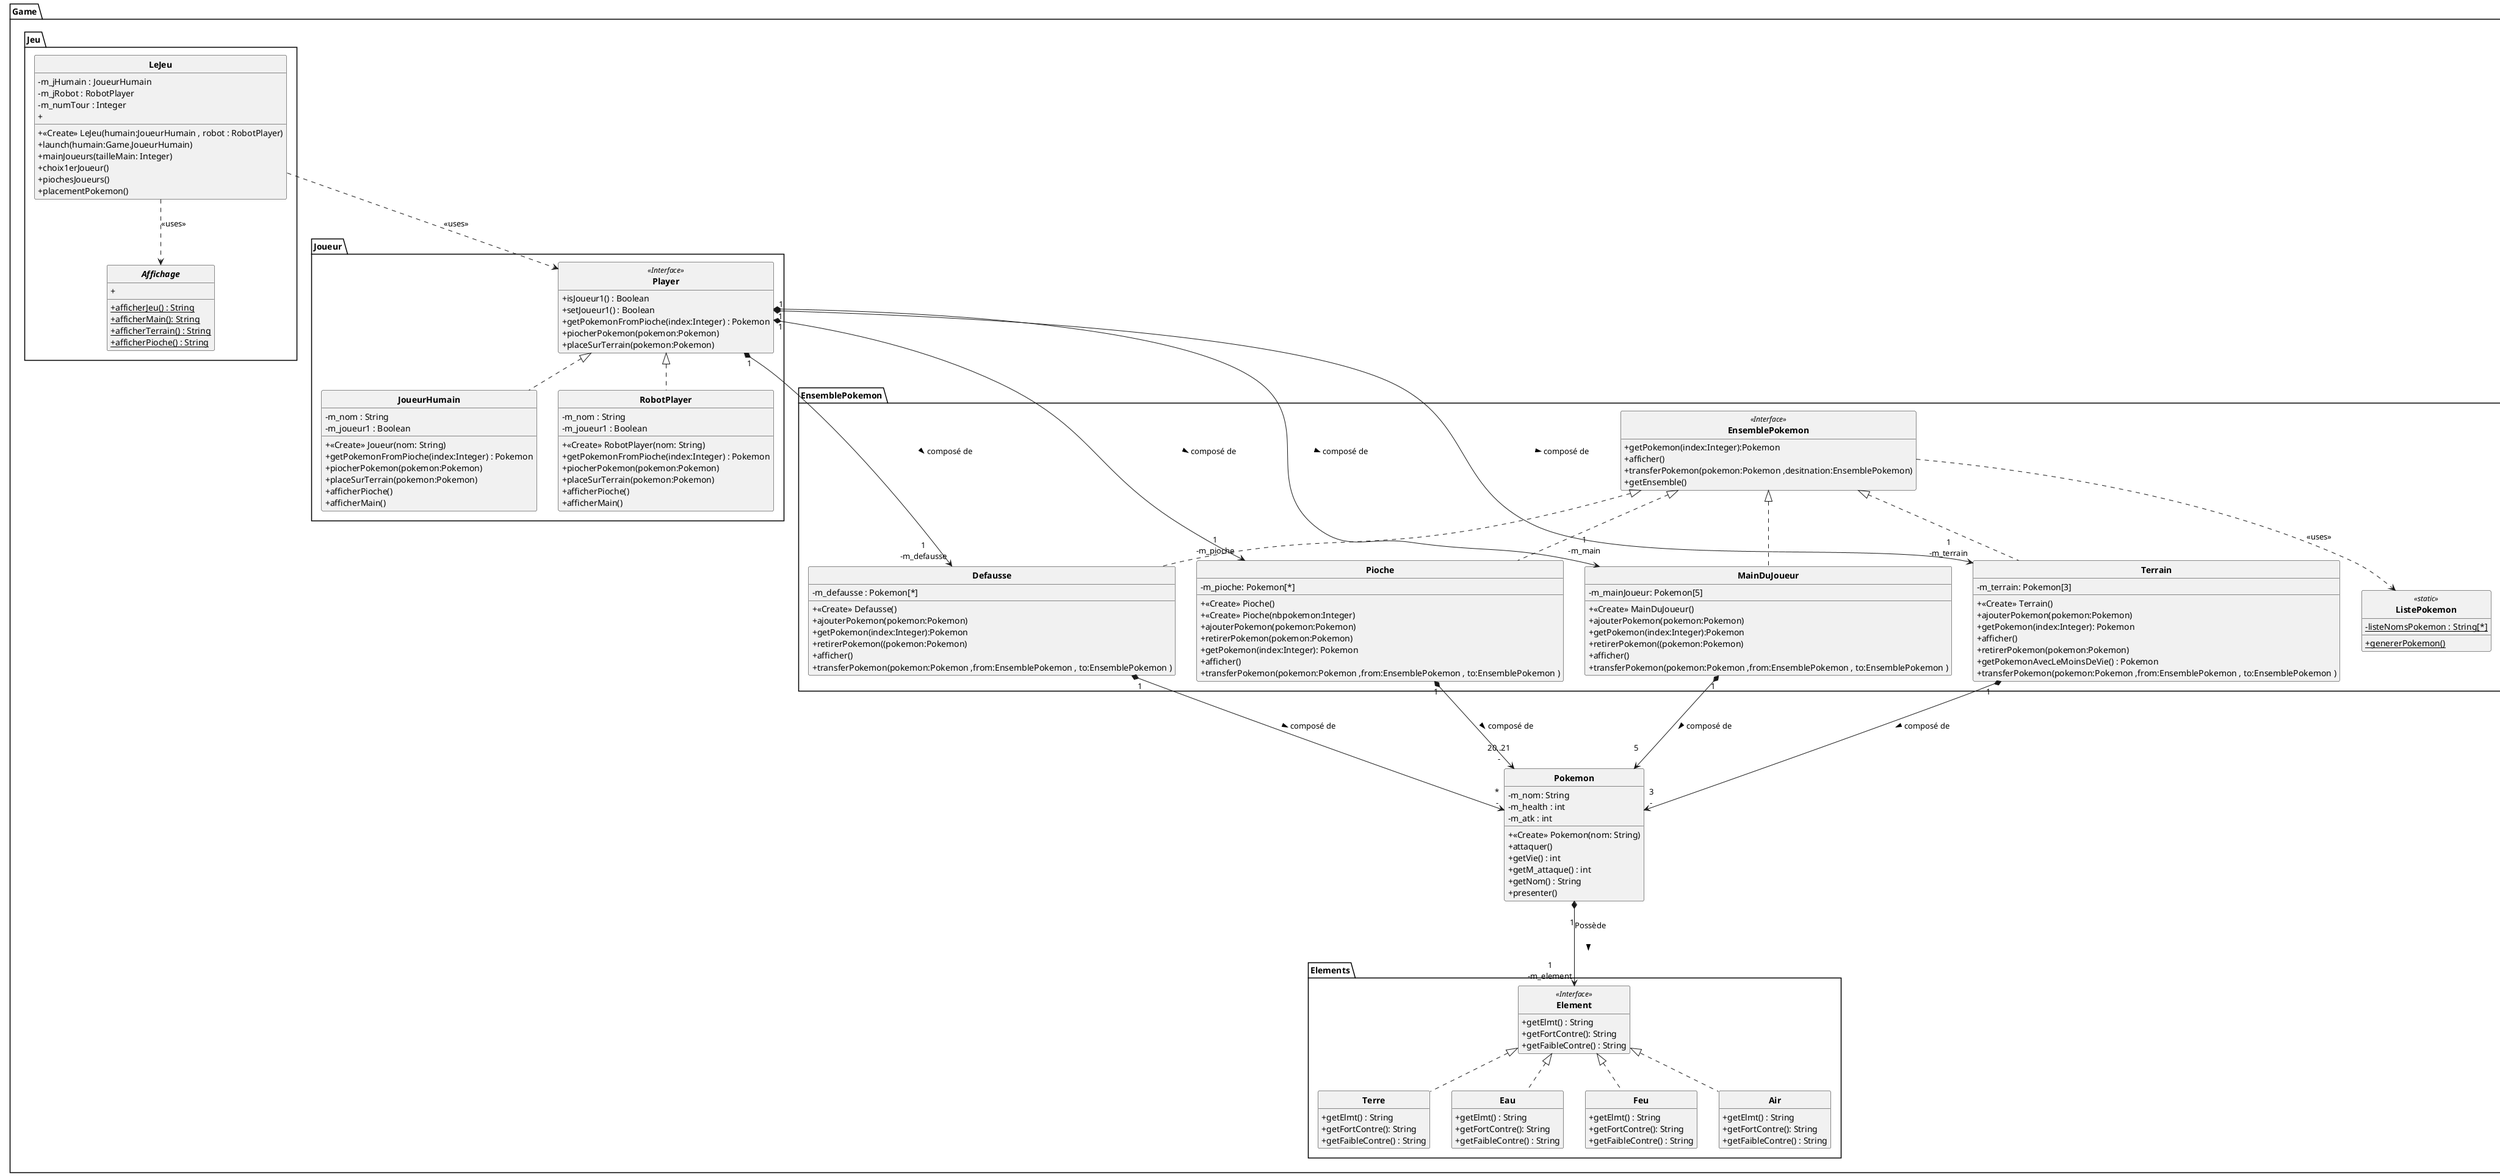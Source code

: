 @startuml
'https://plantuml.com/class-diagram
skinparam classAttributeIconSize 0
skinparam classFontStyle Bold
skinparam style strictuml
hide empty members


package Game
{
    package Elements
    {

        class Element <<Interface>>
            {
                + getElmt() : String
                + getFortContre(): String
                + getFaibleContre() : String
            }

        class Terre implements Element
            {
                + getElmt() : String
                + getFortContre(): String
                + getFaibleContre() : String
            }

        class Eau implements Element
            {
                + getElmt() : String
                + getFortContre(): String
                + getFaibleContre() : String
            }

        class Feu implements Element
            {
                + getElmt() : String
                + getFortContre(): String
                + getFaibleContre() : String
            }

        class Air implements Element
            {
                + getElmt() : String
                + getFortContre(): String
                + getFaibleContre() : String
            }
    }

    package EnsemblePokemon
    {
        class  EnsemblePokemon <<Interface>>
        {
            + getPokemon(index:Integer):Pokemon
            + afficher()
            + transferPokemon(pokemon:Pokemon ,desitnation:EnsemblePokemon)
            + getEnsemble()
        }
        class  ListePokemon <<static>>
        {
            - {static} listeNomsPokemon : String[*]
            + {static} genererPokemon()

        }
        class Defausse implements EnsemblePokemon
            {
                - m_defausse : Pokemon[*]
                + <<Create>> Defausse()
                + ajouterPokemon(pokemon:Pokemon)
                + getPokemon(index:Integer):Pokemon
                + retirerPokemon((pokemon:Pokemon)
                + afficher()
                + transferPokemon(pokemon:Pokemon ,from:EnsemblePokemon , to:EnsemblePokemon )


            }

        class MainDuJoueur implements EnsemblePokemon
            {
                - m_mainJoueur: Pokemon[5]
                + <<Create>> MainDuJoueur()
                + ajouterPokemon(pokemon:Pokemon)
                + getPokemon(index:Integer):Pokemon
                + retirerPokemon((pokemon:Pokemon)
                + afficher()
                + transferPokemon(pokemon:Pokemon ,from:EnsemblePokemon , to:EnsemblePokemon )
            }

        class Terrain implements EnsemblePokemon
            {
                - m_terrain: Pokemon[3]
                + <<Create>> Terrain()
                + ajouterPokemon(pokemon:Pokemon)
                + getPokemon(index:Integer): Pokemon
                + afficher()
                + retirerPokemon(pokemon:Pokemon)
                + getPokemonAvecLeMoinsDeVie() : Pokemon
                + transferPokemon(pokemon:Pokemon ,from:EnsemblePokemon , to:EnsemblePokemon )
            }

        class Pioche implements EnsemblePokemon
            {
                - m_pioche: Pokemon[*]
                + <<Create>> Pioche()
                + <<Create>> Pioche(nbpokemon:Integer)
                + ajouterPokemon(pokemon:Pokemon)
                + retirerPokemon(pokemon:Pokemon)
                + getPokemon(index:Integer): Pokemon
                + afficher()
                + transferPokemon(pokemon:Pokemon ,from:EnsemblePokemon , to:EnsemblePokemon )
            }
    }

    package Joueur
    {
        class Player <<Interface>>
                                {
                                    + isJoueur1() : Boolean
                                    + setJoueur1() : Boolean
                                    + getPokemonFromPioche(index:Integer) : Pokemon
                                    + piocherPokemon(pokemon:Pokemon)
                                    + placeSurTerrain(pokemon:Pokemon)
                                }
        class JoueurHumain implements Player
                    {
                        - m_nom : String
                        - m_joueur1 : Boolean
                        + <<Create>> Joueur(nom: String)
                        + getPokemonFromPioche(index:Integer) : Pokemon
                        + piocherPokemon(pokemon:Pokemon)
                        + placeSurTerrain(pokemon:Pokemon)
                        + afficherPioche()
                        + afficherMain()
                    }
        class RobotPlayer implements Player
                            {
                                - m_nom : String
                                - m_joueur1 : Boolean
                                + <<Create>> RobotPlayer(nom: String)
                                + getPokemonFromPioche(index:Integer) : Pokemon
                                + piocherPokemon(pokemon:Pokemon)
                                + placeSurTerrain(pokemon:Pokemon)
                                + afficherPioche()
                                + afficherMain()
                            }
    }

    class Pokemon
    {
        - m_nom: String
        - m_health : int
        - m_atk : int
        + <<Create>> Pokemon(nom: String)
        + attaquer()
        + getVie() : int
        + getM_attaque() : int
        + getNom() : String
        + presenter()
    }

    package Jeu
    {
        class LeJeu
        {
            - m_jHumain : JoueurHumain
            - m_jRobot : RobotPlayer
            - m_numTour : Integer
            + <<Create>> LeJeu(humain:JoueurHumain , robot : RobotPlayer)
            + launch(humain:Game.JoueurHumain)
            + mainJoueurs(tailleMain: Integer)
            + choix1erJoueur()
            + piochesJoueurs()
            + placementPokemon()
            +

        }
        abstract Affichage
        {
            + {static} afficherJeu() : String
            + {static} afficherMain(): String
            + {static} afficherTerrain() : String
            + {static} afficherPioche() : String
            +
        }
    }

}


Pioche "1" *---> "20..21\n-" Pokemon : composé de \t\t >
MainDuJoueur "1" *---> "5\n" Pokemon : composé de \t\t >
Terrain "1" *---> "3\n-" Pokemon : composé de \t\t >
Defausse "1" *---> "*\n-" Pokemon : composé de \t\t >

Player "1" *---> "1\n-m_terrain" Terrain : composé de \t\t >
Player "1" *---> "1\n-m_pioche" Pioche : composé de \t\t >
Player "1" *---> "1\n-m_main" MainDuJoueur : composé de \t\t >
Player "1" *---> "1\n-m_defausse" Defausse : composé de \t\t >
Pokemon "\n 1" *--> "1\n-m_element" Element : Possède\n\n >

Game.EnsemblePokemon.EnsemblePokemon ..> ListePokemon : <<uses>>
LeJeu ..> Player : <<uses>>
LeJeu ..> Affichage : <<uses>>



@enduml
